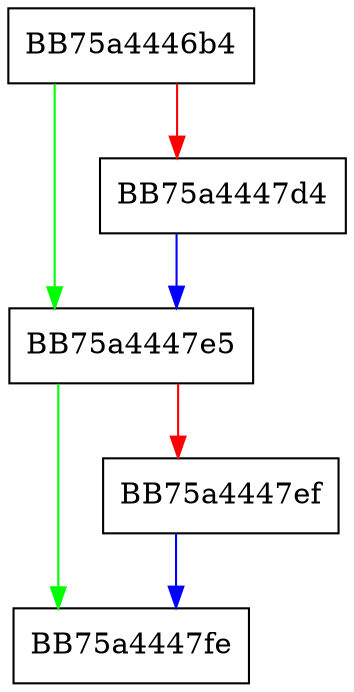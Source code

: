 digraph nUFSP_AutoIT {
  node [shape="box"];
  graph [splines=ortho];
  BB75a4446b4 -> BB75a4447e5 [color="green"];
  BB75a4446b4 -> BB75a4447d4 [color="red"];
  BB75a4447d4 -> BB75a4447e5 [color="blue"];
  BB75a4447e5 -> BB75a4447fe [color="green"];
  BB75a4447e5 -> BB75a4447ef [color="red"];
  BB75a4447ef -> BB75a4447fe [color="blue"];
}